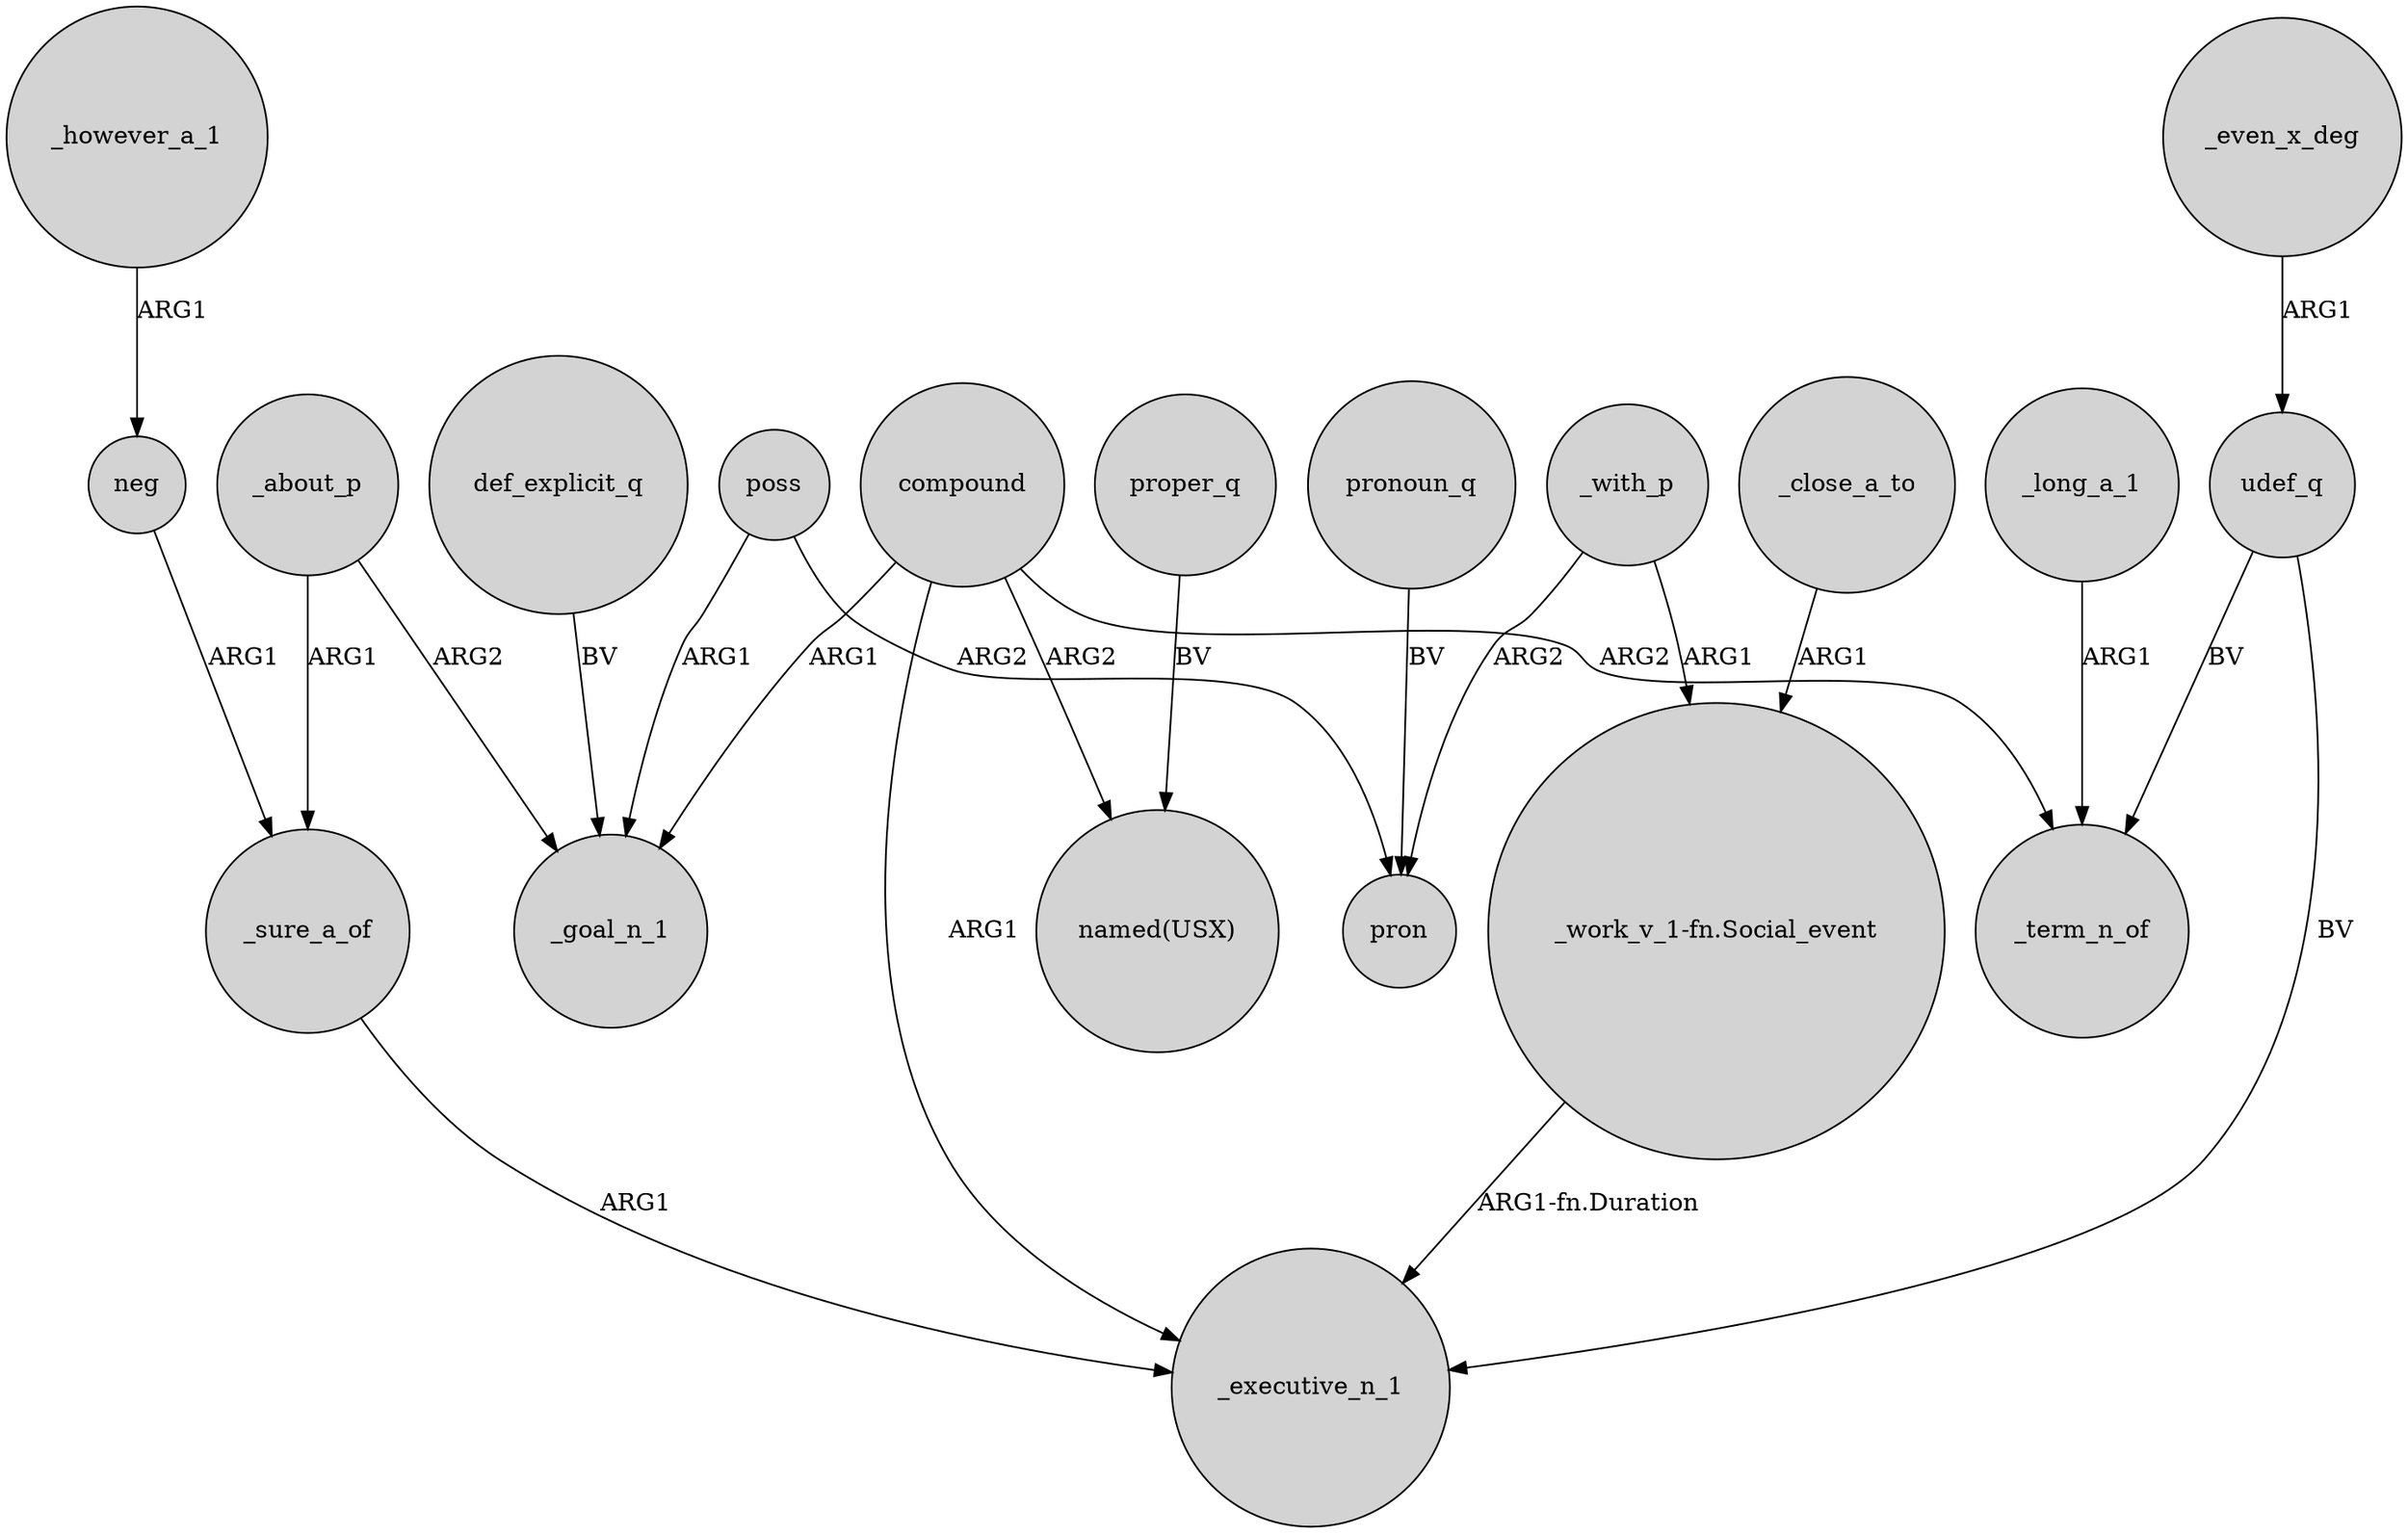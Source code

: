 digraph {
	node [shape=circle style=filled]
	udef_q -> _term_n_of [label=BV]
	_with_p -> pron [label=ARG2]
	_sure_a_of -> _executive_n_1 [label=ARG1]
	_with_p -> "_work_v_1-fn.Social_event" [label=ARG1]
	compound -> _term_n_of [label=ARG2]
	_long_a_1 -> _term_n_of [label=ARG1]
	compound -> _goal_n_1 [label=ARG1]
	_even_x_deg -> udef_q [label=ARG1]
	def_explicit_q -> _goal_n_1 [label=BV]
	_however_a_1 -> neg [label=ARG1]
	pronoun_q -> pron [label=BV]
	poss -> pron [label=ARG2]
	udef_q -> _executive_n_1 [label=BV]
	poss -> _goal_n_1 [label=ARG1]
	"_work_v_1-fn.Social_event" -> _executive_n_1 [label="ARG1-fn.Duration"]
	_close_a_to -> "_work_v_1-fn.Social_event" [label=ARG1]
	compound -> _executive_n_1 [label=ARG1]
	neg -> _sure_a_of [label=ARG1]
	_about_p -> _goal_n_1 [label=ARG2]
	_about_p -> _sure_a_of [label=ARG1]
	proper_q -> "named(USX)" [label=BV]
	compound -> "named(USX)" [label=ARG2]
}
